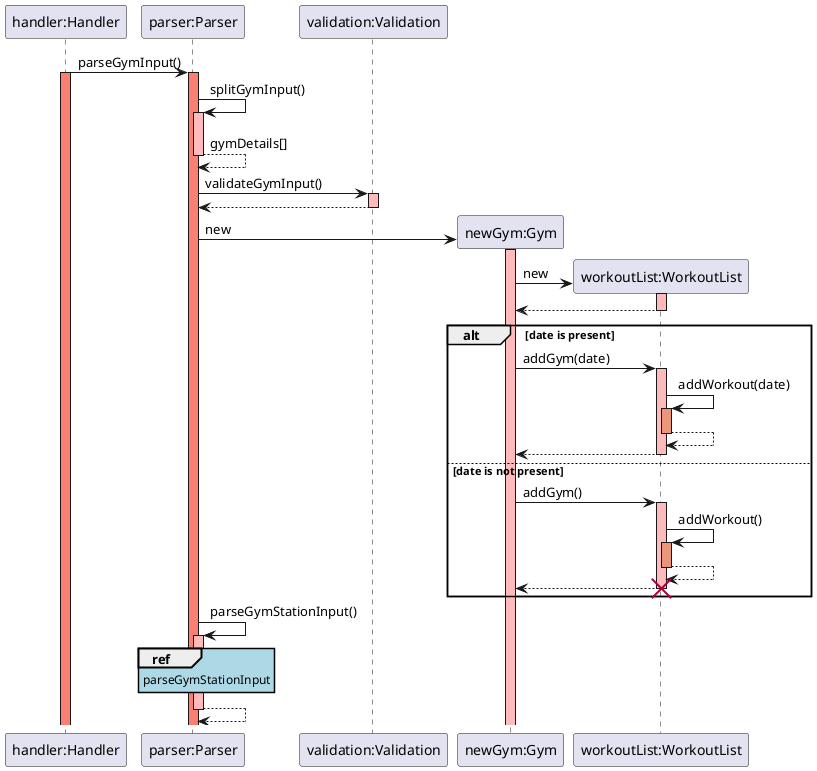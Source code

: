 @startuml
skinparam sequenceReferenceBackgroundColor lightblue

participant "handler:Handler" as Handler
participant "parser:Parser" as Parser
participant "validation:Validation" as Validation
participant "newGym:Gym" as Run
participant "workoutList:WorkoutList" as WorkoutList

Handler -> Parser: parseGymInput()
activate Handler #salmon
activate Parser #salmon

Parser -> Parser: splitGymInput()
activate Parser #FFBBBB
Parser --> Parser: gymDetails[]
deactivate Parser #FFBBBB

Parser -> Validation: validateGymInput()
activate Validation #FFBBBB
Validation --> Parser: 
deactivate Validation

Parser -> Run **: new
activate Run #FFBBBB   
Run -> WorkoutList **: new
activate WorkoutList #FFBBBB
WorkoutList --> Run:
deactivate WorkoutList #FFBBBB

alt date is present
    Run -> WorkoutList: addGym(date)
    activate WorkoutList #FFBBBB
    WorkoutList -> WorkoutList: addWorkout(date)
    activate WorkoutList #DarkSalmon
    WorkoutList --> WorkoutList:
    deactivate WorkoutList #DarkSalmon
    WorkoutList --> Run:
    deactivate WorkoutList #FFBBBB
 
else date is not present
    Run -> WorkoutList: addGym()
    activate WorkoutList #FFBBBB
    WorkoutList -> WorkoutList: addWorkout()
    activate WorkoutList #DarkSalmon
    WorkoutList --> WorkoutList:
    deactivate WorkoutList #DarkSalmon
    WorkoutList --> Run:
    deactivate WorkoutList #FFBBBB
    destroy WorkoutList
end

Parser -> Parser: parseGymStationInput()
activate Parser #FFBBBB
ref over Parser: parseGymStationInput
Parser --> Parser:
deactivate Parser #FFBBBB

@enduml